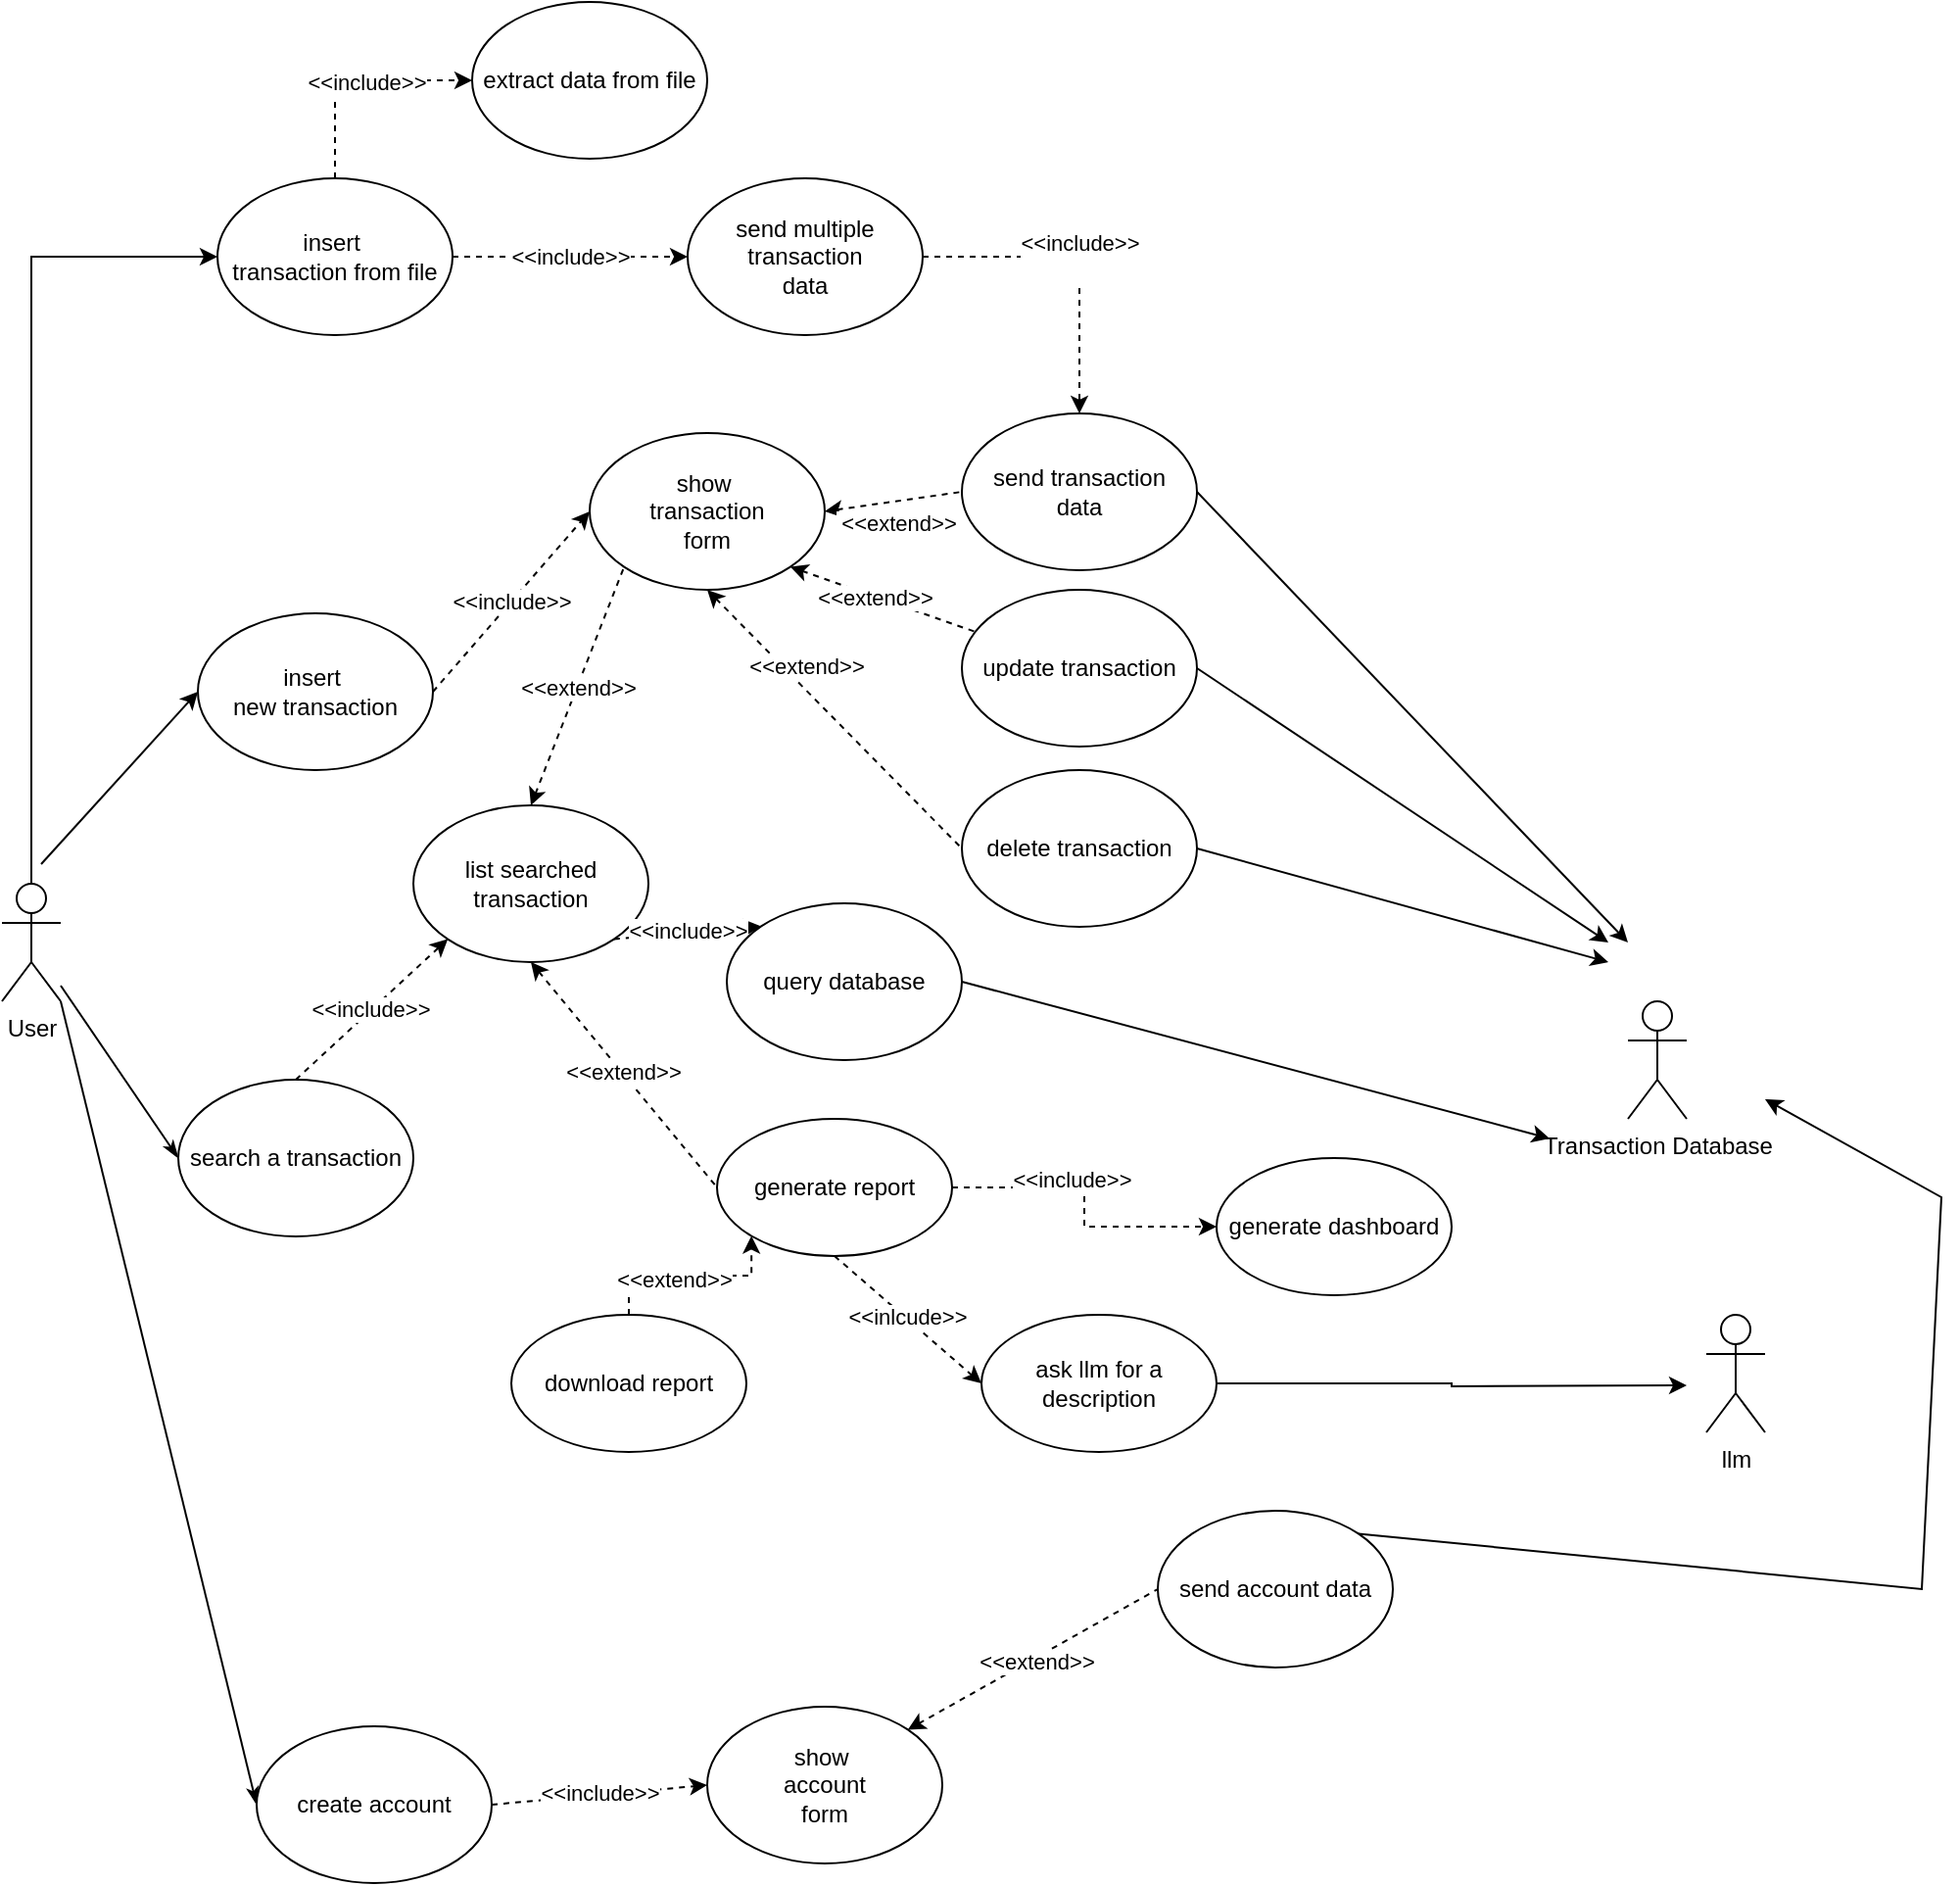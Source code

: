 <mxfile version="28.0.4" pages="2">
  <diagram name="use_case_diagram" id="9S_uObDpqWZidb8o8KU6">
    <mxGraphModel dx="1426" dy="1925" grid="1" gridSize="10" guides="1" tooltips="1" connect="1" arrows="1" fold="1" page="1" pageScale="1" pageWidth="850" pageHeight="1100" math="0" shadow="0">
      <root>
        <mxCell id="0" />
        <mxCell id="1" parent="0" />
        <mxCell id="ApfsajD3rpB8uELbAdHa-3" value="User&lt;div&gt;&lt;br&gt;&lt;/div&gt;" style="shape=umlActor;verticalLabelPosition=bottom;verticalAlign=top;html=1;outlineConnect=0;" parent="1" vertex="1">
          <mxGeometry x="40" y="240" width="30" height="60" as="geometry" />
        </mxCell>
        <mxCell id="ApfsajD3rpB8uELbAdHa-4" value="insert&amp;nbsp;&lt;div&gt;new transaction&lt;/div&gt;" style="ellipse;whiteSpace=wrap;html=1;" parent="1" vertex="1">
          <mxGeometry x="140" y="102" width="120" height="80" as="geometry" />
        </mxCell>
        <mxCell id="ApfsajD3rpB8uELbAdHa-5" value="&lt;div&gt;Transaction Database&lt;/div&gt;&lt;div&gt;&lt;br&gt;&lt;/div&gt;" style="shape=umlActor;verticalLabelPosition=bottom;verticalAlign=top;html=1;outlineConnect=0;" parent="1" vertex="1">
          <mxGeometry x="870" y="300" width="30" height="60" as="geometry" />
        </mxCell>
        <mxCell id="ApfsajD3rpB8uELbAdHa-11" value="search a transaction" style="ellipse;whiteSpace=wrap;html=1;" parent="1" vertex="1">
          <mxGeometry x="130" y="340" width="120" height="80" as="geometry" />
        </mxCell>
        <mxCell id="ApfsajD3rpB8uELbAdHa-13" value="update transaction" style="ellipse;whiteSpace=wrap;html=1;" parent="1" vertex="1">
          <mxGeometry x="530" y="90" width="120" height="80" as="geometry" />
        </mxCell>
        <mxCell id="ApfsajD3rpB8uELbAdHa-16" value="" style="endArrow=classic;html=1;rounded=0;entryX=0;entryY=0.5;entryDx=0;entryDy=0;endFill=1;" parent="1" target="ApfsajD3rpB8uELbAdHa-4" edge="1">
          <mxGeometry width="50" height="50" relative="1" as="geometry">
            <mxPoint x="60" y="230" as="sourcePoint" />
            <mxPoint x="380" y="330" as="targetPoint" />
          </mxGeometry>
        </mxCell>
        <mxCell id="ApfsajD3rpB8uELbAdHa-17" value="" style="endArrow=classicThin;html=1;rounded=0;entryX=0;entryY=0.5;entryDx=0;entryDy=0;endFill=1;" parent="1" source="ApfsajD3rpB8uELbAdHa-3" target="ApfsajD3rpB8uELbAdHa-11" edge="1">
          <mxGeometry width="50" height="50" relative="1" as="geometry">
            <mxPoint x="150" y="300" as="sourcePoint" />
            <mxPoint x="300" y="300" as="targetPoint" />
          </mxGeometry>
        </mxCell>
        <mxCell id="ApfsajD3rpB8uELbAdHa-21" value="show&amp;nbsp;&lt;div&gt;transaction&lt;/div&gt;&lt;div&gt;form&lt;/div&gt;" style="ellipse;whiteSpace=wrap;html=1;" parent="1" vertex="1">
          <mxGeometry x="340" y="10" width="120" height="80" as="geometry" />
        </mxCell>
        <mxCell id="ApfsajD3rpB8uELbAdHa-24" value="" style="endArrow=classic;dashed=1;html=1;rounded=0;entryX=0;entryY=0.5;entryDx=0;entryDy=0;exitX=1;exitY=0.5;exitDx=0;exitDy=0;endFill=1;" parent="1" source="ApfsajD3rpB8uELbAdHa-4" target="ApfsajD3rpB8uELbAdHa-21" edge="1">
          <mxGeometry width="50" height="50" relative="1" as="geometry">
            <mxPoint x="340" y="298" as="sourcePoint" />
            <mxPoint x="420" y="170" as="targetPoint" />
          </mxGeometry>
        </mxCell>
        <mxCell id="ApfsajD3rpB8uELbAdHa-25" value="&amp;lt;&amp;lt;include&amp;gt;&amp;gt;" style="edgeLabel;html=1;align=center;verticalAlign=middle;resizable=0;points=[];" parent="ApfsajD3rpB8uELbAdHa-24" vertex="1" connectable="0">
          <mxGeometry x="-0.017" relative="1" as="geometry">
            <mxPoint y="-1" as="offset" />
          </mxGeometry>
        </mxCell>
        <mxCell id="ApfsajD3rpB8uELbAdHa-28" value="send transaction&lt;div&gt;data&lt;/div&gt;" style="ellipse;whiteSpace=wrap;html=1;" parent="1" vertex="1">
          <mxGeometry x="530" width="120" height="80" as="geometry" />
        </mxCell>
        <mxCell id="ApfsajD3rpB8uELbAdHa-30" value="" style="endArrow=none;dashed=1;html=1;rounded=0;entryX=0;entryY=0.5;entryDx=0;entryDy=0;exitX=1;exitY=0.5;exitDx=0;exitDy=0;endFill=0;startArrow=classic;startFill=1;" parent="1" source="ApfsajD3rpB8uELbAdHa-21" target="ApfsajD3rpB8uELbAdHa-28" edge="1">
          <mxGeometry width="50" height="50" relative="1" as="geometry">
            <mxPoint x="480" y="330" as="sourcePoint" />
            <mxPoint x="610" y="170" as="targetPoint" />
          </mxGeometry>
        </mxCell>
        <mxCell id="ApfsajD3rpB8uELbAdHa-32" value="&amp;nbsp;&amp;lt;&amp;lt;extend&amp;gt;&amp;gt;" style="edgeLabel;html=1;align=center;verticalAlign=middle;resizable=0;points=[];" parent="ApfsajD3rpB8uELbAdHa-30" vertex="1" connectable="0">
          <mxGeometry x="-0.524" y="-2" relative="1" as="geometry">
            <mxPoint x="19" y="6" as="offset" />
          </mxGeometry>
        </mxCell>
        <mxCell id="ApfsajD3rpB8uELbAdHa-33" value="" style="endArrow=classic;html=1;rounded=0;endFill=1;exitX=1;exitY=0.5;exitDx=0;exitDy=0;" parent="1" source="ApfsajD3rpB8uELbAdHa-28" edge="1">
          <mxGeometry width="50" height="50" relative="1" as="geometry">
            <mxPoint x="110" y="260" as="sourcePoint" />
            <mxPoint x="870" y="270" as="targetPoint" />
          </mxGeometry>
        </mxCell>
        <mxCell id="ApfsajD3rpB8uELbAdHa-38" value="delete transaction" style="ellipse;whiteSpace=wrap;html=1;" parent="1" vertex="1">
          <mxGeometry x="530" y="182" width="120" height="80" as="geometry" />
        </mxCell>
        <mxCell id="ApfsajD3rpB8uELbAdHa-47" value="" style="endArrow=none;dashed=1;html=1;rounded=0;exitX=1;exitY=1;exitDx=0;exitDy=0;endFill=0;startArrow=classic;startFill=1;" parent="1" source="ApfsajD3rpB8uELbAdHa-21" target="ApfsajD3rpB8uELbAdHa-13" edge="1">
          <mxGeometry width="50" height="50" relative="1" as="geometry">
            <mxPoint x="450" y="110" as="sourcePoint" />
            <mxPoint x="540" y="120" as="targetPoint" />
          </mxGeometry>
        </mxCell>
        <mxCell id="ApfsajD3rpB8uELbAdHa-48" value="&amp;nbsp;&amp;lt;&amp;lt;extend&amp;gt;&amp;gt;" style="edgeLabel;html=1;align=center;verticalAlign=middle;resizable=0;points=[];" parent="ApfsajD3rpB8uELbAdHa-47" vertex="1" connectable="0">
          <mxGeometry x="-0.524" y="-2" relative="1" as="geometry">
            <mxPoint x="19" y="6" as="offset" />
          </mxGeometry>
        </mxCell>
        <mxCell id="ApfsajD3rpB8uELbAdHa-49" value="" style="endArrow=none;dashed=1;html=1;rounded=0;exitX=0.5;exitY=1;exitDx=0;exitDy=0;endFill=0;startArrow=classic;startFill=1;entryX=0;entryY=0.5;entryDx=0;entryDy=0;" parent="1" source="ApfsajD3rpB8uELbAdHa-21" target="ApfsajD3rpB8uELbAdHa-38" edge="1">
          <mxGeometry width="50" height="50" relative="1" as="geometry">
            <mxPoint x="520" y="160" as="sourcePoint" />
            <mxPoint x="530" y="260" as="targetPoint" />
          </mxGeometry>
        </mxCell>
        <mxCell id="ApfsajD3rpB8uELbAdHa-50" value="&amp;nbsp;&amp;lt;&amp;lt;extend&amp;gt;&amp;gt;" style="edgeLabel;html=1;align=center;verticalAlign=middle;resizable=0;points=[];" parent="ApfsajD3rpB8uELbAdHa-49" vertex="1" connectable="0">
          <mxGeometry x="-0.524" y="-2" relative="1" as="geometry">
            <mxPoint x="19" y="6" as="offset" />
          </mxGeometry>
        </mxCell>
        <mxCell id="ApfsajD3rpB8uELbAdHa-51" value="" style="endArrow=classic;html=1;rounded=0;endFill=1;exitX=1;exitY=0.5;exitDx=0;exitDy=0;" parent="1" source="ApfsajD3rpB8uELbAdHa-13" edge="1">
          <mxGeometry width="50" height="50" relative="1" as="geometry">
            <mxPoint x="740" y="80" as="sourcePoint" />
            <mxPoint x="860" y="270" as="targetPoint" />
          </mxGeometry>
        </mxCell>
        <mxCell id="ApfsajD3rpB8uELbAdHa-53" value="" style="endArrow=classic;html=1;rounded=0;endFill=1;exitX=1;exitY=0.5;exitDx=0;exitDy=0;" parent="1" source="ApfsajD3rpB8uELbAdHa-38" edge="1">
          <mxGeometry width="50" height="50" relative="1" as="geometry">
            <mxPoint x="720" y="260" as="sourcePoint" />
            <mxPoint x="860" y="280" as="targetPoint" />
          </mxGeometry>
        </mxCell>
        <mxCell id="ApfsajD3rpB8uELbAdHa-55" value="list searched transaction" style="ellipse;whiteSpace=wrap;html=1;" parent="1" vertex="1">
          <mxGeometry x="250" y="200" width="120" height="80" as="geometry" />
        </mxCell>
        <mxCell id="ApfsajD3rpB8uELbAdHa-56" value="" style="endArrow=classic;dashed=1;html=1;rounded=0;entryX=0;entryY=1;entryDx=0;entryDy=0;exitX=0.5;exitY=0;exitDx=0;exitDy=0;endFill=1;" parent="1" source="ApfsajD3rpB8uELbAdHa-11" target="ApfsajD3rpB8uELbAdHa-55" edge="1">
          <mxGeometry width="50" height="50" relative="1" as="geometry">
            <mxPoint x="160" y="340" as="sourcePoint" />
            <mxPoint x="240" y="248" as="targetPoint" />
          </mxGeometry>
        </mxCell>
        <mxCell id="ApfsajD3rpB8uELbAdHa-57" value="&amp;lt;&amp;lt;include&amp;gt;&amp;gt;" style="edgeLabel;html=1;align=center;verticalAlign=middle;resizable=0;points=[];" parent="ApfsajD3rpB8uELbAdHa-56" vertex="1" connectable="0">
          <mxGeometry x="-0.017" relative="1" as="geometry">
            <mxPoint y="-1" as="offset" />
          </mxGeometry>
        </mxCell>
        <mxCell id="ApfsajD3rpB8uELbAdHa-58" value="" style="endArrow=none;dashed=1;html=1;rounded=0;entryX=0;entryY=1;entryDx=0;entryDy=0;exitX=0.5;exitY=0;exitDx=0;exitDy=0;endFill=0;fontStyle=1;startArrow=classic;startFill=1;" parent="1" source="ApfsajD3rpB8uELbAdHa-55" target="ApfsajD3rpB8uELbAdHa-21" edge="1">
          <mxGeometry width="50" height="50" relative="1" as="geometry">
            <mxPoint x="370" y="232" as="sourcePoint" />
            <mxPoint x="450" y="140" as="targetPoint" />
          </mxGeometry>
        </mxCell>
        <mxCell id="ApfsajD3rpB8uELbAdHa-59" value="&amp;lt;&amp;lt;extend&amp;gt;&amp;gt;" style="edgeLabel;html=1;align=center;verticalAlign=middle;resizable=0;points=[];" parent="ApfsajD3rpB8uELbAdHa-58" vertex="1" connectable="0">
          <mxGeometry x="-0.017" relative="1" as="geometry">
            <mxPoint y="-1" as="offset" />
          </mxGeometry>
        </mxCell>
        <mxCell id="ApfsajD3rpB8uELbAdHa-62" value="" style="endArrow=classic;dashed=1;html=1;rounded=0;entryX=0;entryY=0;entryDx=0;entryDy=0;exitX=1;exitY=1;exitDx=0;exitDy=0;endFill=1;" parent="1" source="ApfsajD3rpB8uELbAdHa-55" target="ApfsajD3rpB8uELbAdHa-61" edge="1">
          <mxGeometry width="50" height="50" relative="1" as="geometry">
            <mxPoint x="360" y="432" as="sourcePoint" />
            <mxPoint x="438" y="360" as="targetPoint" />
          </mxGeometry>
        </mxCell>
        <mxCell id="ApfsajD3rpB8uELbAdHa-63" value="&amp;lt;&amp;lt;include&amp;gt;&amp;gt;" style="edgeLabel;html=1;align=center;verticalAlign=middle;resizable=0;points=[];" parent="ApfsajD3rpB8uELbAdHa-62" vertex="1" connectable="0">
          <mxGeometry x="-0.017" relative="1" as="geometry">
            <mxPoint y="-1" as="offset" />
          </mxGeometry>
        </mxCell>
        <mxCell id="ApfsajD3rpB8uELbAdHa-64" value="" style="endArrow=classic;html=1;rounded=0;endFill=1;exitX=1;exitY=0.5;exitDx=0;exitDy=0;" parent="1" source="ApfsajD3rpB8uELbAdHa-61" edge="1">
          <mxGeometry width="50" height="50" relative="1" as="geometry">
            <mxPoint x="680" y="332" as="sourcePoint" />
            <mxPoint x="830" y="370" as="targetPoint" />
          </mxGeometry>
        </mxCell>
        <mxCell id="ApfsajD3rpB8uELbAdHa-81" value="" style="group" parent="1" vertex="1" connectable="0">
          <mxGeometry x="80" y="380" width="770" height="370" as="geometry" />
        </mxCell>
        <mxCell id="ApfsajD3rpB8uELbAdHa-66" value="create account" style="ellipse;whiteSpace=wrap;html=1;" parent="ApfsajD3rpB8uELbAdHa-81" vertex="1">
          <mxGeometry x="90" y="290" width="120" height="80" as="geometry" />
        </mxCell>
        <mxCell id="ApfsajD3rpB8uELbAdHa-68" value="show&amp;nbsp;&lt;div&gt;account&lt;/div&gt;&lt;div&gt;form&lt;/div&gt;" style="ellipse;whiteSpace=wrap;html=1;" parent="ApfsajD3rpB8uELbAdHa-81" vertex="1">
          <mxGeometry x="320" y="280" width="120" height="80" as="geometry" />
        </mxCell>
        <mxCell id="ApfsajD3rpB8uELbAdHa-70" value="" style="endArrow=classic;dashed=1;html=1;rounded=0;entryX=0;entryY=0.5;entryDx=0;entryDy=0;exitX=1;exitY=0.5;exitDx=0;exitDy=0;endFill=1;" parent="ApfsajD3rpB8uELbAdHa-81" source="ApfsajD3rpB8uELbAdHa-66" target="ApfsajD3rpB8uELbAdHa-68" edge="1">
          <mxGeometry width="50" height="50" relative="1" as="geometry">
            <mxPoint x="240" y="260" as="sourcePoint" />
            <mxPoint x="350" y="250" as="targetPoint" />
          </mxGeometry>
        </mxCell>
        <mxCell id="ApfsajD3rpB8uELbAdHa-71" value="&amp;lt;&amp;lt;include&amp;gt;&amp;gt;" style="edgeLabel;html=1;align=center;verticalAlign=middle;resizable=0;points=[];" parent="ApfsajD3rpB8uELbAdHa-70" vertex="1" connectable="0">
          <mxGeometry x="-0.017" relative="1" as="geometry">
            <mxPoint y="-1" as="offset" />
          </mxGeometry>
        </mxCell>
        <mxCell id="ApfsajD3rpB8uELbAdHa-72" value="send account data" style="ellipse;whiteSpace=wrap;html=1;" parent="ApfsajD3rpB8uELbAdHa-81" vertex="1">
          <mxGeometry x="550" y="180" width="120" height="80" as="geometry" />
        </mxCell>
        <mxCell id="ApfsajD3rpB8uELbAdHa-74" value="" style="endArrow=none;dashed=1;html=1;rounded=0;entryX=0;entryY=0.5;entryDx=0;entryDy=0;exitX=1;exitY=0;exitDx=0;exitDy=0;endFill=0;startArrow=classic;startFill=1;" parent="ApfsajD3rpB8uELbAdHa-81" source="ApfsajD3rpB8uELbAdHa-68" target="ApfsajD3rpB8uELbAdHa-72" edge="1">
          <mxGeometry width="50" height="50" relative="1" as="geometry">
            <mxPoint x="320" y="340" as="sourcePoint" />
            <mxPoint x="430" y="330" as="targetPoint" />
          </mxGeometry>
        </mxCell>
        <mxCell id="ApfsajD3rpB8uELbAdHa-77" value="&amp;lt;&amp;lt;extend&amp;gt;&amp;gt;" style="edgeLabel;html=1;align=center;verticalAlign=middle;resizable=0;points=[];" parent="ApfsajD3rpB8uELbAdHa-74" vertex="1" connectable="0">
          <mxGeometry x="0.011" y="-1" relative="1" as="geometry">
            <mxPoint as="offset" />
          </mxGeometry>
        </mxCell>
        <mxCell id="ApfsajD3rpB8uELbAdHa-78" value="" style="endArrow=classic;html=1;rounded=0;endFill=1;exitX=1;exitY=0;exitDx=0;exitDy=0;" parent="ApfsajD3rpB8uELbAdHa-81" source="ApfsajD3rpB8uELbAdHa-72" edge="1">
          <mxGeometry width="50" height="50" relative="1" as="geometry">
            <mxPoint x="620" y="330" as="sourcePoint" />
            <mxPoint x="860" y="-30" as="targetPoint" />
            <Array as="points">
              <mxPoint x="940" y="220" />
              <mxPoint x="950" y="20" />
            </Array>
          </mxGeometry>
        </mxCell>
        <mxCell id="ApfsajD3rpB8uELbAdHa-95" style="edgeStyle=orthogonalEdgeStyle;rounded=0;orthogonalLoop=1;jettySize=auto;html=1;exitX=1;exitY=0.5;exitDx=0;exitDy=0;entryX=0;entryY=0.5;entryDx=0;entryDy=0;dashed=1;" parent="ApfsajD3rpB8uELbAdHa-81" source="ApfsajD3rpB8uELbAdHa-87" target="ApfsajD3rpB8uELbAdHa-94" edge="1">
          <mxGeometry relative="1" as="geometry" />
        </mxCell>
        <mxCell id="ApfsajD3rpB8uELbAdHa-96" value="&amp;lt;&amp;lt;include&amp;gt;&amp;gt;" style="edgeLabel;html=1;align=center;verticalAlign=middle;resizable=0;points=[];" parent="ApfsajD3rpB8uELbAdHa-95" vertex="1" connectable="0">
          <mxGeometry x="-0.215" y="4" relative="1" as="geometry">
            <mxPoint as="offset" />
          </mxGeometry>
        </mxCell>
        <mxCell id="ApfsajD3rpB8uELbAdHa-87" value="generate report" style="ellipse;whiteSpace=wrap;html=1;" parent="ApfsajD3rpB8uELbAdHa-81" vertex="1">
          <mxGeometry x="325" y="-20" width="120" height="70" as="geometry" />
        </mxCell>
        <mxCell id="ApfsajD3rpB8uELbAdHa-98" style="edgeStyle=orthogonalEdgeStyle;rounded=0;orthogonalLoop=1;jettySize=auto;html=1;exitX=1;exitY=0.5;exitDx=0;exitDy=0;" parent="ApfsajD3rpB8uELbAdHa-81" source="ApfsajD3rpB8uELbAdHa-91" edge="1">
          <mxGeometry relative="1" as="geometry">
            <mxPoint x="820" y="116" as="targetPoint" />
          </mxGeometry>
        </mxCell>
        <mxCell id="ApfsajD3rpB8uELbAdHa-91" value="ask llm for a description" style="ellipse;whiteSpace=wrap;html=1;" parent="ApfsajD3rpB8uELbAdHa-81" vertex="1">
          <mxGeometry x="460" y="80" width="120" height="70" as="geometry" />
        </mxCell>
        <mxCell id="ApfsajD3rpB8uELbAdHa-92" value="" style="endArrow=classic;dashed=1;html=1;rounded=0;entryX=0;entryY=0.5;entryDx=0;entryDy=0;exitX=0.5;exitY=1;exitDx=0;exitDy=0;endFill=1;fontStyle=1;startArrow=none;startFill=0;" parent="ApfsajD3rpB8uELbAdHa-81" source="ApfsajD3rpB8uELbAdHa-87" target="ApfsajD3rpB8uELbAdHa-91" edge="1">
          <mxGeometry width="50" height="50" relative="1" as="geometry">
            <mxPoint x="400" y="10" as="sourcePoint" />
            <mxPoint x="505" y="115" as="targetPoint" />
          </mxGeometry>
        </mxCell>
        <mxCell id="ApfsajD3rpB8uELbAdHa-93" value="&amp;lt;&amp;lt;inlcude&amp;gt;&amp;gt;" style="edgeLabel;html=1;align=center;verticalAlign=middle;resizable=0;points=[];" parent="ApfsajD3rpB8uELbAdHa-92" vertex="1" connectable="0">
          <mxGeometry x="-0.017" relative="1" as="geometry">
            <mxPoint y="-1" as="offset" />
          </mxGeometry>
        </mxCell>
        <mxCell id="ApfsajD3rpB8uELbAdHa-94" value="generate dashboard" style="ellipse;whiteSpace=wrap;html=1;" parent="ApfsajD3rpB8uELbAdHa-81" vertex="1">
          <mxGeometry x="580" width="120" height="70" as="geometry" />
        </mxCell>
        <mxCell id="ApfsajD3rpB8uELbAdHa-100" style="edgeStyle=orthogonalEdgeStyle;rounded=0;orthogonalLoop=1;jettySize=auto;html=1;exitX=0.5;exitY=0;exitDx=0;exitDy=0;entryX=0;entryY=1;entryDx=0;entryDy=0;strokeColor=none;dashed=1;" parent="ApfsajD3rpB8uELbAdHa-81" source="ApfsajD3rpB8uELbAdHa-99" target="ApfsajD3rpB8uELbAdHa-87" edge="1">
          <mxGeometry relative="1" as="geometry" />
        </mxCell>
        <mxCell id="ApfsajD3rpB8uELbAdHa-101" style="edgeStyle=orthogonalEdgeStyle;rounded=0;orthogonalLoop=1;jettySize=auto;html=1;exitX=0.5;exitY=0;exitDx=0;exitDy=0;entryX=0;entryY=1;entryDx=0;entryDy=0;dashed=1;" parent="ApfsajD3rpB8uELbAdHa-81" source="ApfsajD3rpB8uELbAdHa-99" target="ApfsajD3rpB8uELbAdHa-87" edge="1">
          <mxGeometry relative="1" as="geometry" />
        </mxCell>
        <mxCell id="ApfsajD3rpB8uELbAdHa-102" value="&amp;lt;&amp;lt;extend&amp;gt;&amp;gt;" style="edgeLabel;html=1;align=center;verticalAlign=middle;resizable=0;points=[];" parent="ApfsajD3rpB8uELbAdHa-101" vertex="1" connectable="0">
          <mxGeometry x="-0.176" y="-1" relative="1" as="geometry">
            <mxPoint y="1" as="offset" />
          </mxGeometry>
        </mxCell>
        <mxCell id="ApfsajD3rpB8uELbAdHa-99" value="download report" style="ellipse;whiteSpace=wrap;html=1;" parent="ApfsajD3rpB8uELbAdHa-81" vertex="1">
          <mxGeometry x="220" y="80" width="120" height="70" as="geometry" />
        </mxCell>
        <mxCell id="ApfsajD3rpB8uELbAdHa-61" value="query database" style="ellipse;whiteSpace=wrap;html=1;" parent="1" vertex="1">
          <mxGeometry x="410" y="250" width="120" height="80" as="geometry" />
        </mxCell>
        <mxCell id="ApfsajD3rpB8uELbAdHa-89" value="" style="endArrow=none;dashed=1;html=1;rounded=0;entryX=0;entryY=0.5;entryDx=0;entryDy=0;exitX=0.5;exitY=1;exitDx=0;exitDy=0;endFill=0;fontStyle=1;startArrow=classic;startFill=1;" parent="1" source="ApfsajD3rpB8uELbAdHa-55" target="ApfsajD3rpB8uELbAdHa-87" edge="1">
          <mxGeometry width="50" height="50" relative="1" as="geometry">
            <mxPoint x="400" y="352" as="sourcePoint" />
            <mxPoint x="448" y="230" as="targetPoint" />
          </mxGeometry>
        </mxCell>
        <mxCell id="ApfsajD3rpB8uELbAdHa-90" value="&amp;lt;&amp;lt;extend&amp;gt;&amp;gt;" style="edgeLabel;html=1;align=center;verticalAlign=middle;resizable=0;points=[];" parent="ApfsajD3rpB8uELbAdHa-89" vertex="1" connectable="0">
          <mxGeometry x="-0.017" relative="1" as="geometry">
            <mxPoint y="-1" as="offset" />
          </mxGeometry>
        </mxCell>
        <mxCell id="ApfsajD3rpB8uELbAdHa-97" value="llm" style="shape=umlActor;verticalLabelPosition=bottom;verticalAlign=top;html=1;outlineConnect=0;" parent="1" vertex="1">
          <mxGeometry x="910" y="460" width="30" height="60" as="geometry" />
        </mxCell>
        <mxCell id="ApfsajD3rpB8uELbAdHa-67" value="" style="endArrow=classicThin;html=1;rounded=0;entryX=0;entryY=0.5;entryDx=0;entryDy=0;endFill=1;exitX=1;exitY=1;exitDx=0;exitDy=0;exitPerimeter=0;" parent="1" source="ApfsajD3rpB8uELbAdHa-3" target="ApfsajD3rpB8uELbAdHa-66" edge="1">
          <mxGeometry width="50" height="50" relative="1" as="geometry">
            <mxPoint x="50" y="370" as="sourcePoint" />
            <mxPoint x="210" y="638" as="targetPoint" />
          </mxGeometry>
        </mxCell>
        <mxCell id="ApfsajD3rpB8uELbAdHa-109" style="edgeStyle=orthogonalEdgeStyle;rounded=0;orthogonalLoop=1;jettySize=auto;html=1;exitX=0.5;exitY=0;exitDx=0;exitDy=0;entryX=0;entryY=0.5;entryDx=0;entryDy=0;dashed=1;" parent="1" source="ApfsajD3rpB8uELbAdHa-104" target="ApfsajD3rpB8uELbAdHa-106" edge="1">
          <mxGeometry relative="1" as="geometry" />
        </mxCell>
        <mxCell id="ApfsajD3rpB8uELbAdHa-110" value="&amp;lt;&amp;lt;include&amp;gt;&amp;gt;" style="edgeLabel;html=1;align=center;verticalAlign=middle;resizable=0;points=[];" parent="ApfsajD3rpB8uELbAdHa-109" vertex="1" connectable="0">
          <mxGeometry x="0.078" y="-1" relative="1" as="geometry">
            <mxPoint x="1" as="offset" />
          </mxGeometry>
        </mxCell>
        <mxCell id="ApfsajD3rpB8uELbAdHa-112" value="&amp;lt;&amp;lt;include&amp;gt;&amp;gt;&lt;div&gt;&lt;br&gt;&lt;/div&gt;" style="edgeStyle=orthogonalEdgeStyle;rounded=0;orthogonalLoop=1;jettySize=auto;html=1;exitX=1;exitY=0.5;exitDx=0;exitDy=0;entryX=0.5;entryY=0;entryDx=0;entryDy=0;dashed=1;" parent="1" source="ApfsajD3rpB8uELbAdHa-114" target="ApfsajD3rpB8uELbAdHa-28" edge="1">
          <mxGeometry relative="1" as="geometry" />
        </mxCell>
        <mxCell id="ApfsajD3rpB8uELbAdHa-117" value="&amp;lt;&amp;lt;include&amp;gt;&amp;gt;" style="edgeStyle=orthogonalEdgeStyle;rounded=0;orthogonalLoop=1;jettySize=auto;html=1;exitX=1;exitY=0.5;exitDx=0;exitDy=0;entryX=0;entryY=0.5;entryDx=0;entryDy=0;dashed=1;" parent="1" source="ApfsajD3rpB8uELbAdHa-104" target="ApfsajD3rpB8uELbAdHa-114" edge="1">
          <mxGeometry relative="1" as="geometry" />
        </mxCell>
        <mxCell id="ApfsajD3rpB8uELbAdHa-104" value="insert&amp;nbsp;&lt;div&gt;transaction from file&lt;/div&gt;" style="ellipse;whiteSpace=wrap;html=1;" parent="1" vertex="1">
          <mxGeometry x="150" y="-120" width="120" height="80" as="geometry" />
        </mxCell>
        <mxCell id="ApfsajD3rpB8uELbAdHa-105" value="" style="endArrow=classic;html=1;rounded=0;entryX=0;entryY=0.5;entryDx=0;entryDy=0;endFill=1;exitX=0.5;exitY=0;exitDx=0;exitDy=0;exitPerimeter=0;" parent="1" source="ApfsajD3rpB8uELbAdHa-3" target="ApfsajD3rpB8uELbAdHa-104" edge="1">
          <mxGeometry width="50" height="50" relative="1" as="geometry">
            <mxPoint x="110" y="258" as="sourcePoint" />
            <mxPoint x="190" y="170" as="targetPoint" />
            <Array as="points">
              <mxPoint x="55" y="-80" />
            </Array>
          </mxGeometry>
        </mxCell>
        <mxCell id="ApfsajD3rpB8uELbAdHa-106" value="extract data from file" style="ellipse;whiteSpace=wrap;html=1;" parent="1" vertex="1">
          <mxGeometry x="280" y="-210" width="120" height="80" as="geometry" />
        </mxCell>
        <mxCell id="ApfsajD3rpB8uELbAdHa-114" value="send multiple transaction&lt;div&gt;data&lt;/div&gt;" style="ellipse;whiteSpace=wrap;html=1;" parent="1" vertex="1">
          <mxGeometry x="390" y="-120" width="120" height="80" as="geometry" />
        </mxCell>
      </root>
    </mxGraphModel>
  </diagram>
  <diagram id="QelM2URJ73nDo9OkgHju" name="er-diagram">
    <mxGraphModel dx="1678" dy="971" grid="1" gridSize="10" guides="1" tooltips="1" connect="1" arrows="1" fold="1" page="1" pageScale="1" pageWidth="850" pageHeight="1100" math="0" shadow="0">
      <root>
        <mxCell id="0" />
        <mxCell id="1" parent="0" />
        <mxCell id="nQ1JPdh1V9zCmf0JBxJR-17" style="edgeStyle=orthogonalEdgeStyle;rounded=0;orthogonalLoop=1;jettySize=auto;html=1;exitX=0.25;exitY=0;exitDx=0;exitDy=0;entryX=1;entryY=0.5;entryDx=0;entryDy=0;endArrow=none;endFill=0;" edge="1" parent="1" source="nQ1JPdh1V9zCmf0JBxJR-11" target="nQ1JPdh1V9zCmf0JBxJR-12">
          <mxGeometry relative="1" as="geometry" />
        </mxCell>
        <mxCell id="nQ1JPdh1V9zCmf0JBxJR-18" style="edgeStyle=orthogonalEdgeStyle;rounded=0;orthogonalLoop=1;jettySize=auto;html=1;exitX=0.5;exitY=0;exitDx=0;exitDy=0;entryX=1;entryY=0.5;entryDx=0;entryDy=0;endArrow=none;endFill=0;" edge="1" parent="1" source="nQ1JPdh1V9zCmf0JBxJR-11" target="nQ1JPdh1V9zCmf0JBxJR-14">
          <mxGeometry relative="1" as="geometry">
            <Array as="points">
              <mxPoint x="255" y="180" />
            </Array>
          </mxGeometry>
        </mxCell>
        <mxCell id="nQ1JPdh1V9zCmf0JBxJR-11" value="User" style="html=1;whiteSpace=wrap;" vertex="1" parent="1">
          <mxGeometry x="200" y="290" width="110" height="50" as="geometry" />
        </mxCell>
        <mxCell id="nQ1JPdh1V9zCmf0JBxJR-12" value="password" style="ellipse;whiteSpace=wrap;html=1;align=center;" vertex="1" parent="1">
          <mxGeometry x="60" y="210" width="70" height="40" as="geometry" />
        </mxCell>
        <mxCell id="nQ1JPdh1V9zCmf0JBxJR-20" style="edgeStyle=orthogonalEdgeStyle;rounded=0;orthogonalLoop=1;jettySize=auto;html=1;exitX=1;exitY=0.5;exitDx=0;exitDy=0;entryX=0;entryY=0.25;entryDx=0;entryDy=0;endArrow=none;endFill=0;" edge="1" parent="1" source="nQ1JPdh1V9zCmf0JBxJR-13" target="nQ1JPdh1V9zCmf0JBxJR-11">
          <mxGeometry relative="1" as="geometry">
            <Array as="points">
              <mxPoint x="165" y="280" />
              <mxPoint x="165" y="303" />
            </Array>
          </mxGeometry>
        </mxCell>
        <mxCell id="nQ1JPdh1V9zCmf0JBxJR-13" value="Username" style="ellipse;whiteSpace=wrap;html=1;align=center;" vertex="1" parent="1">
          <mxGeometry x="60" y="260" width="70" height="40" as="geometry" />
        </mxCell>
        <mxCell id="nQ1JPdh1V9zCmf0JBxJR-14" value="&lt;u&gt;user_id&lt;/u&gt;" style="ellipse;whiteSpace=wrap;html=1;align=center;" vertex="1" parent="1">
          <mxGeometry x="60" y="160" width="70" height="40" as="geometry" />
        </mxCell>
        <mxCell id="nQ1JPdh1V9zCmf0JBxJR-22" style="edgeStyle=orthogonalEdgeStyle;rounded=0;orthogonalLoop=1;jettySize=auto;html=1;exitX=0.5;exitY=0;exitDx=0;exitDy=0;entryX=0;entryY=0.5;entryDx=0;entryDy=0;endArrow=none;endFill=0;" edge="1" parent="1" source="nQ1JPdh1V9zCmf0JBxJR-23" target="nQ1JPdh1V9zCmf0JBxJR-30">
          <mxGeometry relative="1" as="geometry">
            <Array as="points">
              <mxPoint x="585.1" y="145" />
            </Array>
            <mxPoint x="660.1" y="131" as="targetPoint" />
          </mxGeometry>
        </mxCell>
        <mxCell id="nQ1JPdh1V9zCmf0JBxJR-29" style="edgeStyle=orthogonalEdgeStyle;rounded=0;orthogonalLoop=1;jettySize=auto;html=1;exitX=1;exitY=0;exitDx=0;exitDy=0;entryX=0;entryY=0.5;entryDx=0;entryDy=0;endArrow=none;endFill=0;" edge="1" parent="1" source="nQ1JPdh1V9zCmf0JBxJR-23" target="nQ1JPdh1V9zCmf0JBxJR-26">
          <mxGeometry relative="1" as="geometry">
            <Array as="points">
              <mxPoint x="640.1" y="195" />
            </Array>
          </mxGeometry>
        </mxCell>
        <mxCell id="nQ1JPdh1V9zCmf0JBxJR-33" style="edgeStyle=orthogonalEdgeStyle;rounded=0;orthogonalLoop=1;jettySize=auto;html=1;exitX=1;exitY=0.25;exitDx=0;exitDy=0;endArrow=none;endFill=0;" edge="1" parent="1" source="nQ1JPdh1V9zCmf0JBxJR-23" target="nQ1JPdh1V9zCmf0JBxJR-32">
          <mxGeometry relative="1" as="geometry">
            <Array as="points">
              <mxPoint x="690.1" y="284" />
              <mxPoint x="690.1" y="284" />
            </Array>
          </mxGeometry>
        </mxCell>
        <mxCell id="nQ1JPdh1V9zCmf0JBxJR-36" style="edgeStyle=orthogonalEdgeStyle;rounded=0;orthogonalLoop=1;jettySize=auto;html=1;exitX=1;exitY=0.75;exitDx=0;exitDy=0;endArrow=none;endFill=0;" edge="1" parent="1" source="nQ1JPdh1V9zCmf0JBxJR-23" target="nQ1JPdh1V9zCmf0JBxJR-34">
          <mxGeometry relative="1" as="geometry">
            <Array as="points">
              <mxPoint x="670.1" y="311" />
              <mxPoint x="670.1" y="311" />
            </Array>
          </mxGeometry>
        </mxCell>
        <mxCell id="nQ1JPdh1V9zCmf0JBxJR-37" style="edgeStyle=orthogonalEdgeStyle;rounded=0;orthogonalLoop=1;jettySize=auto;html=1;exitX=0.75;exitY=1;exitDx=0;exitDy=0;endArrow=none;endFill=0;entryX=0;entryY=0.5;entryDx=0;entryDy=0;" edge="1" parent="1" source="nQ1JPdh1V9zCmf0JBxJR-23" target="nQ1JPdh1V9zCmf0JBxJR-24">
          <mxGeometry relative="1" as="geometry" />
        </mxCell>
        <mxCell id="nQ1JPdh1V9zCmf0JBxJR-38" style="edgeStyle=orthogonalEdgeStyle;rounded=0;orthogonalLoop=1;jettySize=auto;html=1;exitX=1;exitY=1;exitDx=0;exitDy=0;entryX=0;entryY=0.5;entryDx=0;entryDy=0;endArrow=none;endFill=0;" edge="1" parent="1" source="nQ1JPdh1V9zCmf0JBxJR-23" target="nQ1JPdh1V9zCmf0JBxJR-35">
          <mxGeometry relative="1" as="geometry" />
        </mxCell>
        <mxCell id="nQ1JPdh1V9zCmf0JBxJR-23" value="money_transfer" style="html=1;whiteSpace=wrap;" vertex="1" parent="1">
          <mxGeometry x="520.1" y="270" width="110" height="55" as="geometry" />
        </mxCell>
        <mxCell id="nQ1JPdh1V9zCmf0JBxJR-24" value="user_id" style="ellipse;whiteSpace=wrap;html=1;align=center;" vertex="1" parent="1">
          <mxGeometry x="690.1" y="395" width="70" height="40" as="geometry" />
        </mxCell>
        <mxCell id="nQ1JPdh1V9zCmf0JBxJR-26" value="date" style="ellipse;whiteSpace=wrap;html=1;align=center;" vertex="1" parent="1">
          <mxGeometry x="690.1" y="175" width="70" height="40" as="geometry" />
        </mxCell>
        <mxCell id="nQ1JPdh1V9zCmf0JBxJR-30" value="transaction_id" style="ellipse;whiteSpace=wrap;html=1;align=center;fontStyle=4;" vertex="1" parent="1">
          <mxGeometry x="675.1" y="125" width="100" height="40" as="geometry" />
        </mxCell>
        <mxCell id="nQ1JPdh1V9zCmf0JBxJR-32" value="amount" style="ellipse;whiteSpace=wrap;html=1;align=center;" vertex="1" parent="1">
          <mxGeometry x="690.1" y="225" width="70" height="40" as="geometry" />
        </mxCell>
        <mxCell id="nQ1JPdh1V9zCmf0JBxJR-34" value="description" style="ellipse;whiteSpace=wrap;html=1;align=center;" vertex="1" parent="1">
          <mxGeometry x="690.1" y="295" width="70" height="40" as="geometry" />
        </mxCell>
        <mxCell id="nQ1JPdh1V9zCmf0JBxJR-35" value="category_id" style="ellipse;whiteSpace=wrap;html=1;align=center;" vertex="1" parent="1">
          <mxGeometry x="690.1" y="345" width="70" height="40" as="geometry" />
        </mxCell>
        <mxCell id="nQ1JPdh1V9zCmf0JBxJR-42" style="edgeStyle=orthogonalEdgeStyle;rounded=0;orthogonalLoop=1;jettySize=auto;html=1;exitX=1;exitY=0.75;exitDx=0;exitDy=0;endArrow=none;endFill=0;" edge="1" parent="1" source="nQ1JPdh1V9zCmf0JBxJR-45" target="nQ1JPdh1V9zCmf0JBxJR-50">
          <mxGeometry relative="1" as="geometry">
            <Array as="points">
              <mxPoint x="470" y="581" />
              <mxPoint x="470" y="581" />
            </Array>
          </mxGeometry>
        </mxCell>
        <mxCell id="nQ1JPdh1V9zCmf0JBxJR-55" style="edgeStyle=orthogonalEdgeStyle;rounded=0;orthogonalLoop=1;jettySize=auto;html=1;exitX=0.75;exitY=1;exitDx=0;exitDy=0;entryX=0;entryY=0.5;entryDx=0;entryDy=0;endArrow=none;endFill=0;" edge="1" parent="1" source="nQ1JPdh1V9zCmf0JBxJR-45" target="nQ1JPdh1V9zCmf0JBxJR-54">
          <mxGeometry relative="1" as="geometry" />
        </mxCell>
        <mxCell id="nQ1JPdh1V9zCmf0JBxJR-45" value="categories" style="html=1;whiteSpace=wrap;" vertex="1" parent="1">
          <mxGeometry x="320" y="550" width="110" height="55" as="geometry" />
        </mxCell>
        <mxCell id="nQ1JPdh1V9zCmf0JBxJR-50" value="description" style="ellipse;whiteSpace=wrap;html=1;align=center;" vertex="1" parent="1">
          <mxGeometry x="490" y="565" width="70" height="40" as="geometry" />
        </mxCell>
        <mxCell id="nQ1JPdh1V9zCmf0JBxJR-53" style="edgeStyle=orthogonalEdgeStyle;rounded=0;orthogonalLoop=1;jettySize=auto;html=1;exitX=0;exitY=0.5;exitDx=0;exitDy=0;entryX=0.5;entryY=1;entryDx=0;entryDy=0;endArrow=none;endFill=0;" edge="1" parent="1" source="nQ1JPdh1V9zCmf0JBxJR-52" target="nQ1JPdh1V9zCmf0JBxJR-45">
          <mxGeometry relative="1" as="geometry" />
        </mxCell>
        <mxCell id="nQ1JPdh1V9zCmf0JBxJR-52" value="&lt;u&gt;category_id&lt;/u&gt;" style="ellipse;whiteSpace=wrap;html=1;align=center;" vertex="1" parent="1">
          <mxGeometry x="490" y="665" width="70" height="40" as="geometry" />
        </mxCell>
        <mxCell id="nQ1JPdh1V9zCmf0JBxJR-54" value="name" style="ellipse;whiteSpace=wrap;html=1;align=center;" vertex="1" parent="1">
          <mxGeometry x="490" y="620" width="70" height="40" as="geometry" />
        </mxCell>
        <mxCell id="nQ1JPdh1V9zCmf0JBxJR-56" value="register" style="shape=rhombus;double=1;perimeter=rhombusPerimeter;whiteSpace=wrap;html=1;align=center;" vertex="1" parent="1">
          <mxGeometry x="350" y="230" width="120" height="60" as="geometry" />
        </mxCell>
        <mxCell id="nQ1JPdh1V9zCmf0JBxJR-57" value="describe" style="shape=rhombus;double=1;perimeter=rhombusPerimeter;whiteSpace=wrap;html=1;align=center;" vertex="1" parent="1">
          <mxGeometry x="410" y="400" width="120" height="60" as="geometry" />
        </mxCell>
        <mxCell id="nQ1JPdh1V9zCmf0JBxJR-59" value="" style="endArrow=none;html=1;rounded=0;dashed=1;dashPattern=1 2;exitX=0;exitY=0.5;exitDx=0;exitDy=0;entryX=1;entryY=0.5;entryDx=0;entryDy=0;" edge="1" parent="1" source="nQ1JPdh1V9zCmf0JBxJR-56" target="nQ1JPdh1V9zCmf0JBxJR-11">
          <mxGeometry relative="1" as="geometry">
            <mxPoint x="295" y="400" as="sourcePoint" />
            <mxPoint x="340" y="370" as="targetPoint" />
          </mxGeometry>
        </mxCell>
        <mxCell id="nQ1JPdh1V9zCmf0JBxJR-60" value="N" style="resizable=0;html=1;whiteSpace=wrap;align=right;verticalAlign=bottom;" connectable="0" vertex="1" parent="nQ1JPdh1V9zCmf0JBxJR-59">
          <mxGeometry x="1" relative="1" as="geometry">
            <mxPoint x="40" y="-5" as="offset" />
          </mxGeometry>
        </mxCell>
        <mxCell id="nQ1JPdh1V9zCmf0JBxJR-61" value="" style="endArrow=none;html=1;rounded=0;exitX=1;exitY=0.5;exitDx=0;exitDy=0;entryX=0;entryY=0.5;entryDx=0;entryDy=0;" edge="1" parent="1" source="nQ1JPdh1V9zCmf0JBxJR-56" target="nQ1JPdh1V9zCmf0JBxJR-23">
          <mxGeometry relative="1" as="geometry">
            <mxPoint x="470" y="430" as="sourcePoint" />
            <mxPoint x="630" y="430" as="targetPoint" />
          </mxGeometry>
        </mxCell>
        <mxCell id="nQ1JPdh1V9zCmf0JBxJR-62" value="1" style="resizable=0;html=1;whiteSpace=wrap;align=right;verticalAlign=bottom;" connectable="0" vertex="1" parent="nQ1JPdh1V9zCmf0JBxJR-61">
          <mxGeometry x="1" relative="1" as="geometry">
            <mxPoint x="-30" as="offset" />
          </mxGeometry>
        </mxCell>
        <mxCell id="nQ1JPdh1V9zCmf0JBxJR-67" value="" style="endArrow=none;html=1;rounded=0;dashed=1;dashPattern=1 2;entryX=0.25;entryY=1;entryDx=0;entryDy=0;exitX=0.5;exitY=0;exitDx=0;exitDy=0;" edge="1" parent="1" source="nQ1JPdh1V9zCmf0JBxJR-57" target="nQ1JPdh1V9zCmf0JBxJR-23">
          <mxGeometry relative="1" as="geometry">
            <mxPoint x="470" y="390" as="sourcePoint" />
            <mxPoint x="630" y="390" as="targetPoint" />
          </mxGeometry>
        </mxCell>
        <mxCell id="nQ1JPdh1V9zCmf0JBxJR-68" value="1" style="resizable=0;html=1;whiteSpace=wrap;align=right;verticalAlign=bottom;" connectable="0" vertex="1" parent="nQ1JPdh1V9zCmf0JBxJR-67">
          <mxGeometry x="1" relative="1" as="geometry">
            <mxPoint x="-18" y="55" as="offset" />
          </mxGeometry>
        </mxCell>
        <mxCell id="nQ1JPdh1V9zCmf0JBxJR-70" style="edgeStyle=orthogonalEdgeStyle;rounded=0;orthogonalLoop=1;jettySize=auto;html=1;exitX=0.5;exitY=1;exitDx=0;exitDy=0;entryX=0.25;entryY=0;entryDx=0;entryDy=0;endArrow=none;endFill=0;" edge="1" parent="1" source="nQ1JPdh1V9zCmf0JBxJR-69" target="nQ1JPdh1V9zCmf0JBxJR-23">
          <mxGeometry relative="1" as="geometry" />
        </mxCell>
        <mxCell id="nQ1JPdh1V9zCmf0JBxJR-69" value="incoming" style="ellipse;whiteSpace=wrap;html=1;align=center;" vertex="1" parent="1">
          <mxGeometry x="520.1" y="110" width="70" height="40" as="geometry" />
        </mxCell>
        <mxCell id="nQ1JPdh1V9zCmf0JBxJR-71" value="" style="endArrow=none;html=1;rounded=0;dashed=1;dashPattern=1 2;exitX=0.5;exitY=1;exitDx=0;exitDy=0;entryX=0.5;entryY=0;entryDx=0;entryDy=0;" edge="1" parent="1" source="nQ1JPdh1V9zCmf0JBxJR-57" target="nQ1JPdh1V9zCmf0JBxJR-45">
          <mxGeometry relative="1" as="geometry">
            <mxPoint x="470" y="390" as="sourcePoint" />
            <mxPoint x="510" y="530" as="targetPoint" />
          </mxGeometry>
        </mxCell>
        <mxCell id="nQ1JPdh1V9zCmf0JBxJR-72" value="N" style="resizable=0;html=1;whiteSpace=wrap;align=right;verticalAlign=bottom;" connectable="0" vertex="1" parent="nQ1JPdh1V9zCmf0JBxJR-71">
          <mxGeometry x="1" relative="1" as="geometry">
            <mxPoint x="35" y="-40" as="offset" />
          </mxGeometry>
        </mxCell>
      </root>
    </mxGraphModel>
  </diagram>
</mxfile>
